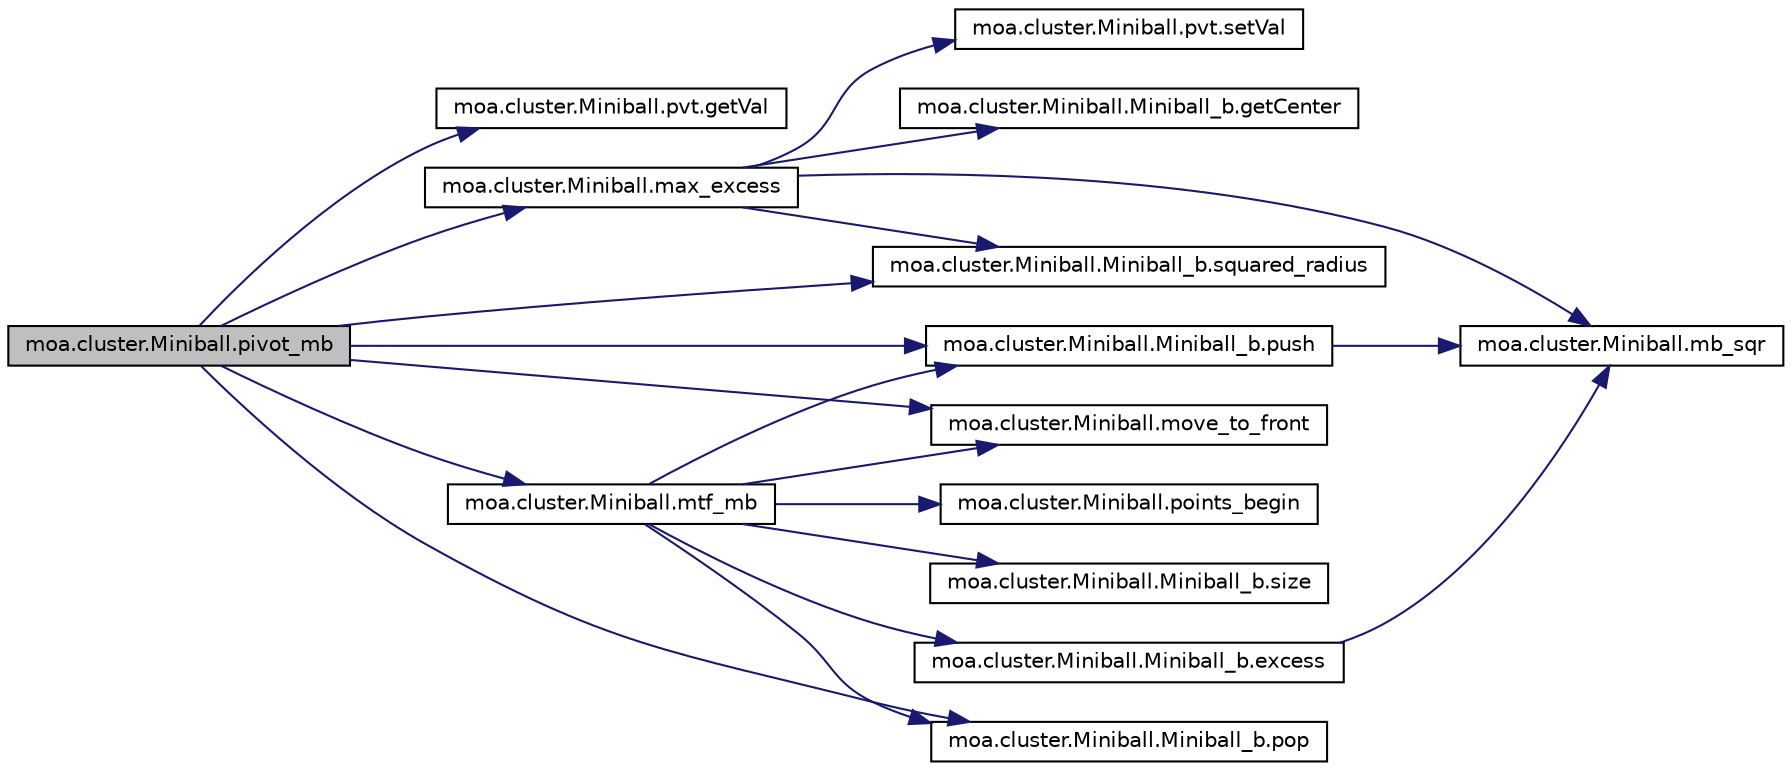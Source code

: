 digraph G
{
  edge [fontname="Helvetica",fontsize="10",labelfontname="Helvetica",labelfontsize="10"];
  node [fontname="Helvetica",fontsize="10",shape=record];
  rankdir=LR;
  Node1 [label="moa.cluster.Miniball.pivot_mb",height=0.2,width=0.4,color="black", fillcolor="grey75", style="filled" fontcolor="black"];
  Node1 -> Node2 [color="midnightblue",fontsize="10",style="solid",fontname="Helvetica"];
  Node2 [label="moa.cluster.Miniball.pvt.getVal",height=0.2,width=0.4,color="black", fillcolor="white", style="filled",URL="$classmoa_1_1cluster_1_1Miniball_1_1pvt.html#a6552e03896260537692d738914256400"];
  Node1 -> Node3 [color="midnightblue",fontsize="10",style="solid",fontname="Helvetica"];
  Node3 [label="moa.cluster.Miniball.max_excess",height=0.2,width=0.4,color="black", fillcolor="white", style="filled",URL="$classmoa_1_1cluster_1_1Miniball.html#a12f9cee4075591bcbd88e377c2c5d88f"];
  Node3 -> Node4 [color="midnightblue",fontsize="10",style="solid",fontname="Helvetica"];
  Node4 [label="moa.cluster.Miniball.Miniball_b.getCenter",height=0.2,width=0.4,color="black", fillcolor="white", style="filled",URL="$classmoa_1_1cluster_1_1Miniball_1_1Miniball__b.html#a2352c82b3cd3fedd8922553eaec4003a"];
  Node3 -> Node5 [color="midnightblue",fontsize="10",style="solid",fontname="Helvetica"];
  Node5 [label="moa.cluster.Miniball.mb_sqr",height=0.2,width=0.4,color="black", fillcolor="white", style="filled",URL="$classmoa_1_1cluster_1_1Miniball.html#a39fd7af396a89a96fef2190d7064b8fc"];
  Node3 -> Node6 [color="midnightblue",fontsize="10",style="solid",fontname="Helvetica"];
  Node6 [label="moa.cluster.Miniball.pvt.setVal",height=0.2,width=0.4,color="black", fillcolor="white", style="filled",URL="$classmoa_1_1cluster_1_1Miniball_1_1pvt.html#a928ccf519ed0bd3f74312b2bf1082912"];
  Node3 -> Node7 [color="midnightblue",fontsize="10",style="solid",fontname="Helvetica"];
  Node7 [label="moa.cluster.Miniball.Miniball_b.squared_radius",height=0.2,width=0.4,color="black", fillcolor="white", style="filled",URL="$classmoa_1_1cluster_1_1Miniball_1_1Miniball__b.html#a2d1a374b3d776dadd8f1376875b4c247"];
  Node1 -> Node8 [color="midnightblue",fontsize="10",style="solid",fontname="Helvetica"];
  Node8 [label="moa.cluster.Miniball.move_to_front",height=0.2,width=0.4,color="black", fillcolor="white", style="filled",URL="$classmoa_1_1cluster_1_1Miniball.html#adf51e65375d6c76de72df9ad3d1e68ea"];
  Node1 -> Node9 [color="midnightblue",fontsize="10",style="solid",fontname="Helvetica"];
  Node9 [label="moa.cluster.Miniball.mtf_mb",height=0.2,width=0.4,color="black", fillcolor="white", style="filled",URL="$classmoa_1_1cluster_1_1Miniball.html#adb07ce19e98670fa0ab76031b3aa706a"];
  Node9 -> Node10 [color="midnightblue",fontsize="10",style="solid",fontname="Helvetica"];
  Node10 [label="moa.cluster.Miniball.Miniball_b.excess",height=0.2,width=0.4,color="black", fillcolor="white", style="filled",URL="$classmoa_1_1cluster_1_1Miniball_1_1Miniball__b.html#a8b2d607ebbd7a6a19da5fb444a0a9b78"];
  Node10 -> Node5 [color="midnightblue",fontsize="10",style="solid",fontname="Helvetica"];
  Node9 -> Node8 [color="midnightblue",fontsize="10",style="solid",fontname="Helvetica"];
  Node9 -> Node11 [color="midnightblue",fontsize="10",style="solid",fontname="Helvetica"];
  Node11 [label="moa.cluster.Miniball.points_begin",height=0.2,width=0.4,color="black", fillcolor="white", style="filled",URL="$classmoa_1_1cluster_1_1Miniball.html#ad564ebec0508715b6d48b33b96bc53c7"];
  Node9 -> Node12 [color="midnightblue",fontsize="10",style="solid",fontname="Helvetica"];
  Node12 [label="moa.cluster.Miniball.Miniball_b.pop",height=0.2,width=0.4,color="black", fillcolor="white", style="filled",URL="$classmoa_1_1cluster_1_1Miniball_1_1Miniball__b.html#a92434584bfb0a6b020d13df6476f3762"];
  Node9 -> Node13 [color="midnightblue",fontsize="10",style="solid",fontname="Helvetica"];
  Node13 [label="moa.cluster.Miniball.Miniball_b.push",height=0.2,width=0.4,color="black", fillcolor="white", style="filled",URL="$classmoa_1_1cluster_1_1Miniball_1_1Miniball__b.html#a657fd2185d176d711ceeba5fbb8a8020"];
  Node13 -> Node5 [color="midnightblue",fontsize="10",style="solid",fontname="Helvetica"];
  Node9 -> Node14 [color="midnightblue",fontsize="10",style="solid",fontname="Helvetica"];
  Node14 [label="moa.cluster.Miniball.Miniball_b.size",height=0.2,width=0.4,color="black", fillcolor="white", style="filled",URL="$classmoa_1_1cluster_1_1Miniball_1_1Miniball__b.html#ad55c78365296a44d3920d3f347689979"];
  Node1 -> Node12 [color="midnightblue",fontsize="10",style="solid",fontname="Helvetica"];
  Node1 -> Node13 [color="midnightblue",fontsize="10",style="solid",fontname="Helvetica"];
  Node1 -> Node7 [color="midnightblue",fontsize="10",style="solid",fontname="Helvetica"];
}
